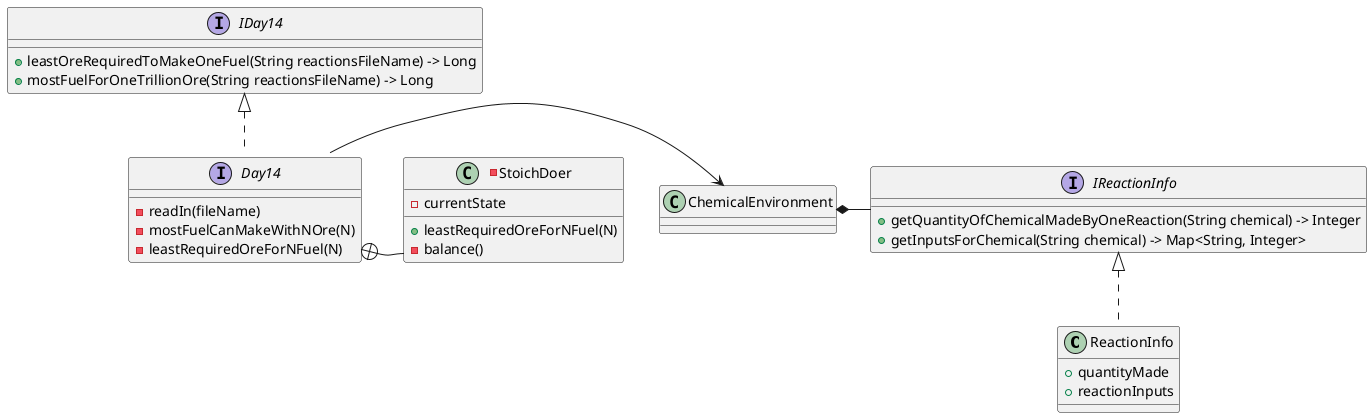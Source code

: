 @startuml
'https://plantuml.com/class-diagram



class ReactionInfo {
+ quantityMade
+ reactionInputs
}

-class StoichDoer {
+leastRequiredOreForNFuel(N)
- currentState
- balance()
}

interface IReactionInfo {
+getQuantityOfChemicalMadeByOneReaction(String chemical) -> Integer
+getInputsForChemical(String chemical) -> Map<String, Integer>
}

interface IDay14 {
+leastOreRequiredToMakeOneFuel(String reactionsFileName) -> Long
+mostFuelForOneTrillionOre(String reactionsFileName) -> Long

}

interface Day14 {
-readIn(fileName)
-mostFuelCanMakeWithNOre(N)
-leastRequiredOreForNFuel(N)

}

Class ChemicalEnvironment {
}


IDay14 <|.. Day14
Day14 -> ChemicalEnvironment
ChemicalEnvironment *- IReactionInfo
IReactionInfo <|.. ReactionInfo



Day14::leastRequiredOreForNFuel +-StoichDoer

@enduml